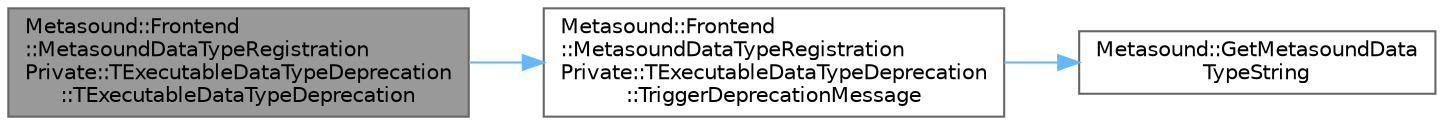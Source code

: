 digraph "Metasound::Frontend::MetasoundDataTypeRegistrationPrivate::TExecutableDataTypeDeprecation::TExecutableDataTypeDeprecation"
{
 // INTERACTIVE_SVG=YES
 // LATEX_PDF_SIZE
  bgcolor="transparent";
  edge [fontname=Helvetica,fontsize=10,labelfontname=Helvetica,labelfontsize=10];
  node [fontname=Helvetica,fontsize=10,shape=box,height=0.2,width=0.4];
  rankdir="LR";
  Node1 [id="Node000001",label="Metasound::Frontend\l::MetasoundDataTypeRegistration\lPrivate::TExecutableDataTypeDeprecation\l::TExecutableDataTypeDeprecation",height=0.2,width=0.4,color="gray40", fillcolor="grey60", style="filled", fontcolor="black",tooltip=" "];
  Node1 -> Node2 [id="edge1_Node000001_Node000002",color="steelblue1",style="solid",tooltip=" "];
  Node2 [id="Node000002",label="Metasound::Frontend\l::MetasoundDataTypeRegistration\lPrivate::TExecutableDataTypeDeprecation\l::TriggerDeprecationMessage",height=0.2,width=0.4,color="grey40", fillcolor="white", style="filled",URL="$d4/dab/structMetasound_1_1Frontend_1_1MetasoundDataTypeRegistrationPrivate_1_1TExecutableDataTypeDeprecation.html#a7f0d4f9f6f49add4a4033fbb4b75d92c",tooltip=" "];
  Node2 -> Node3 [id="edge2_Node000002_Node000003",color="steelblue1",style="solid",tooltip=" "];
  Node3 [id="Node000003",label="Metasound::GetMetasoundData\lTypeString",height=0.2,width=0.4,color="grey40", fillcolor="white", style="filled",URL="$d8/d33/namespaceMetasound.html#a917aa7fdaeb4d602e88fd223e2bdfb76",tooltip="Return the data type string for a registered data type."];
}
